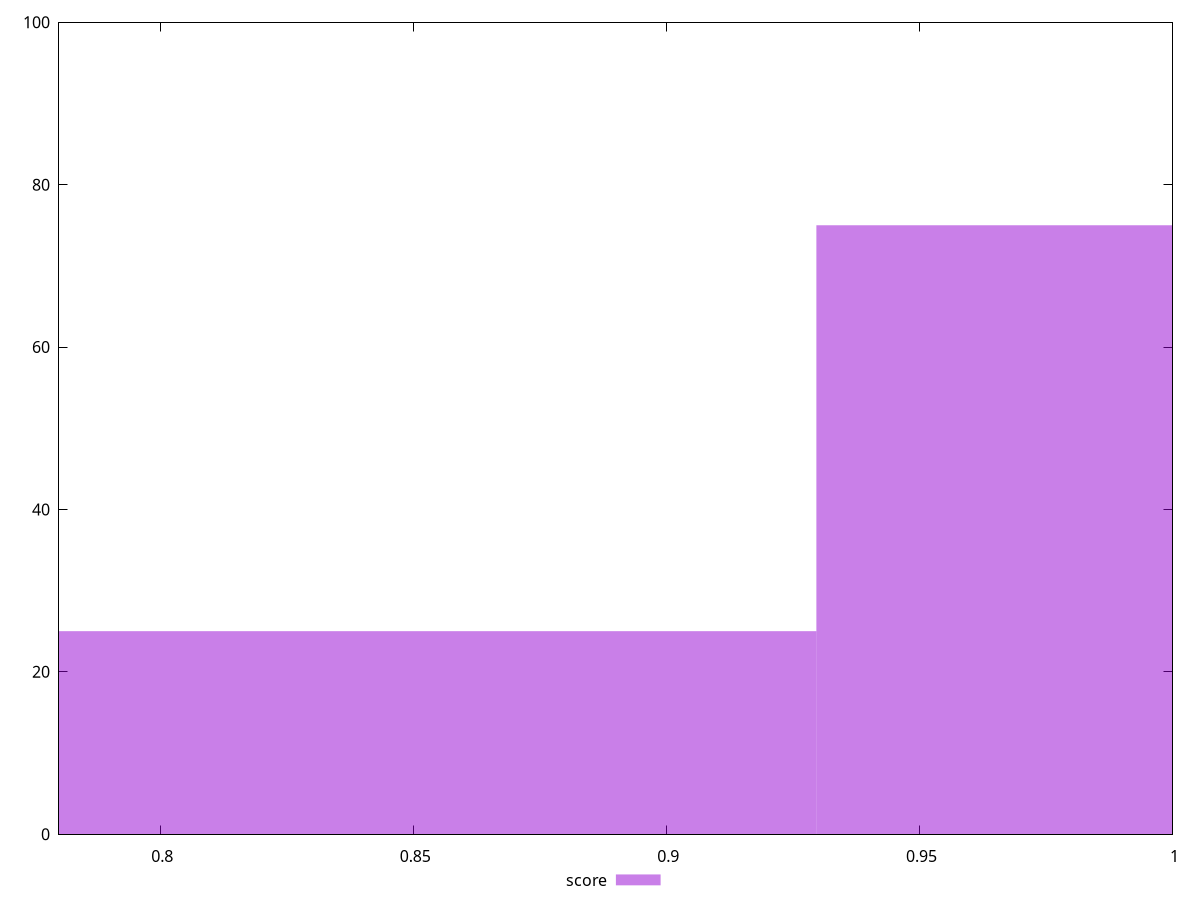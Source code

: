 reset

$score <<EOF
1.0329322833296226 75
0.8263458266636982 25
EOF

set key outside below
set boxwidth 0.20658645666592454
set xrange [0.78:1]
set yrange [0:100]
set trange [0:100]
set style fill transparent solid 0.5 noborder
set terminal svg size 640, 490 enhanced background rgb 'white'
set output "report_00009_2021-02-08T22-37-41.559Z/uses-long-cache-ttl/samples/pages+cached+noadtech+nomedia+nocss/score/histogram.svg"

plot $score title "score" with boxes

reset
